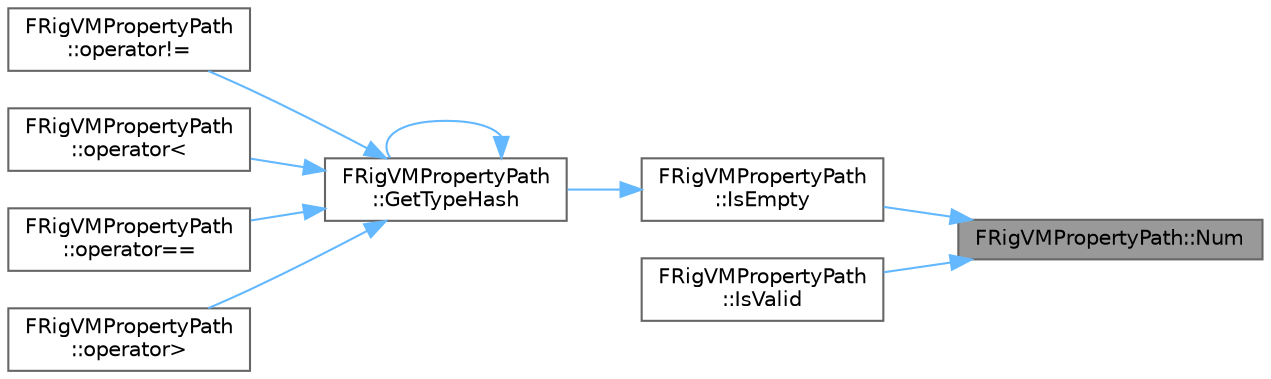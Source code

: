 digraph "FRigVMPropertyPath::Num"
{
 // INTERACTIVE_SVG=YES
 // LATEX_PDF_SIZE
  bgcolor="transparent";
  edge [fontname=Helvetica,fontsize=10,labelfontname=Helvetica,labelfontsize=10];
  node [fontname=Helvetica,fontsize=10,shape=box,height=0.2,width=0.4];
  rankdir="RL";
  Node1 [id="Node000001",label="FRigVMPropertyPath::Num",height=0.2,width=0.4,color="gray40", fillcolor="grey60", style="filled", fontcolor="black",tooltip=" "];
  Node1 -> Node2 [id="edge1_Node000001_Node000002",dir="back",color="steelblue1",style="solid",tooltip=" "];
  Node2 [id="Node000002",label="FRigVMPropertyPath\l::IsEmpty",height=0.2,width=0.4,color="grey40", fillcolor="white", style="filled",URL="$d0/dcc/classFRigVMPropertyPath.html#a1ebf88b489050057704cfba141344610",tooltip=" "];
  Node2 -> Node3 [id="edge2_Node000002_Node000003",dir="back",color="steelblue1",style="solid",tooltip=" "];
  Node3 [id="Node000003",label="FRigVMPropertyPath\l::GetTypeHash",height=0.2,width=0.4,color="grey40", fillcolor="white", style="filled",URL="$d0/dcc/classFRigVMPropertyPath.html#a05de8343b31d059beb79b2c442467a65",tooltip=" "];
  Node3 -> Node3 [id="edge3_Node000003_Node000003",dir="back",color="steelblue1",style="solid",tooltip=" "];
  Node3 -> Node4 [id="edge4_Node000003_Node000004",dir="back",color="steelblue1",style="solid",tooltip=" "];
  Node4 [id="Node000004",label="FRigVMPropertyPath\l::operator!=",height=0.2,width=0.4,color="grey40", fillcolor="white", style="filled",URL="$d0/dcc/classFRigVMPropertyPath.html#a0bd75f1c559254898a89ccb465ebbb8f",tooltip=" "];
  Node3 -> Node5 [id="edge5_Node000003_Node000005",dir="back",color="steelblue1",style="solid",tooltip=" "];
  Node5 [id="Node000005",label="FRigVMPropertyPath\l::operator\<",height=0.2,width=0.4,color="grey40", fillcolor="white", style="filled",URL="$d0/dcc/classFRigVMPropertyPath.html#ad9821c83ed830586128b435bc98717f0",tooltip=" "];
  Node3 -> Node6 [id="edge6_Node000003_Node000006",dir="back",color="steelblue1",style="solid",tooltip=" "];
  Node6 [id="Node000006",label="FRigVMPropertyPath\l::operator==",height=0.2,width=0.4,color="grey40", fillcolor="white", style="filled",URL="$d0/dcc/classFRigVMPropertyPath.html#aa55f47a21df7b77dcda552d01da4c9b8",tooltip=" "];
  Node3 -> Node7 [id="edge7_Node000003_Node000007",dir="back",color="steelblue1",style="solid",tooltip=" "];
  Node7 [id="Node000007",label="FRigVMPropertyPath\l::operator\>",height=0.2,width=0.4,color="grey40", fillcolor="white", style="filled",URL="$d0/dcc/classFRigVMPropertyPath.html#a374325258ae2ccfcfb0bce0a2edbe3de",tooltip=" "];
  Node1 -> Node8 [id="edge8_Node000001_Node000008",dir="back",color="steelblue1",style="solid",tooltip=" "];
  Node8 [id="Node000008",label="FRigVMPropertyPath\l::IsValid",height=0.2,width=0.4,color="grey40", fillcolor="white", style="filled",URL="$d0/dcc/classFRigVMPropertyPath.html#a34c8df17b5b5dca07cca93e5f762a029",tooltip=" "];
}
